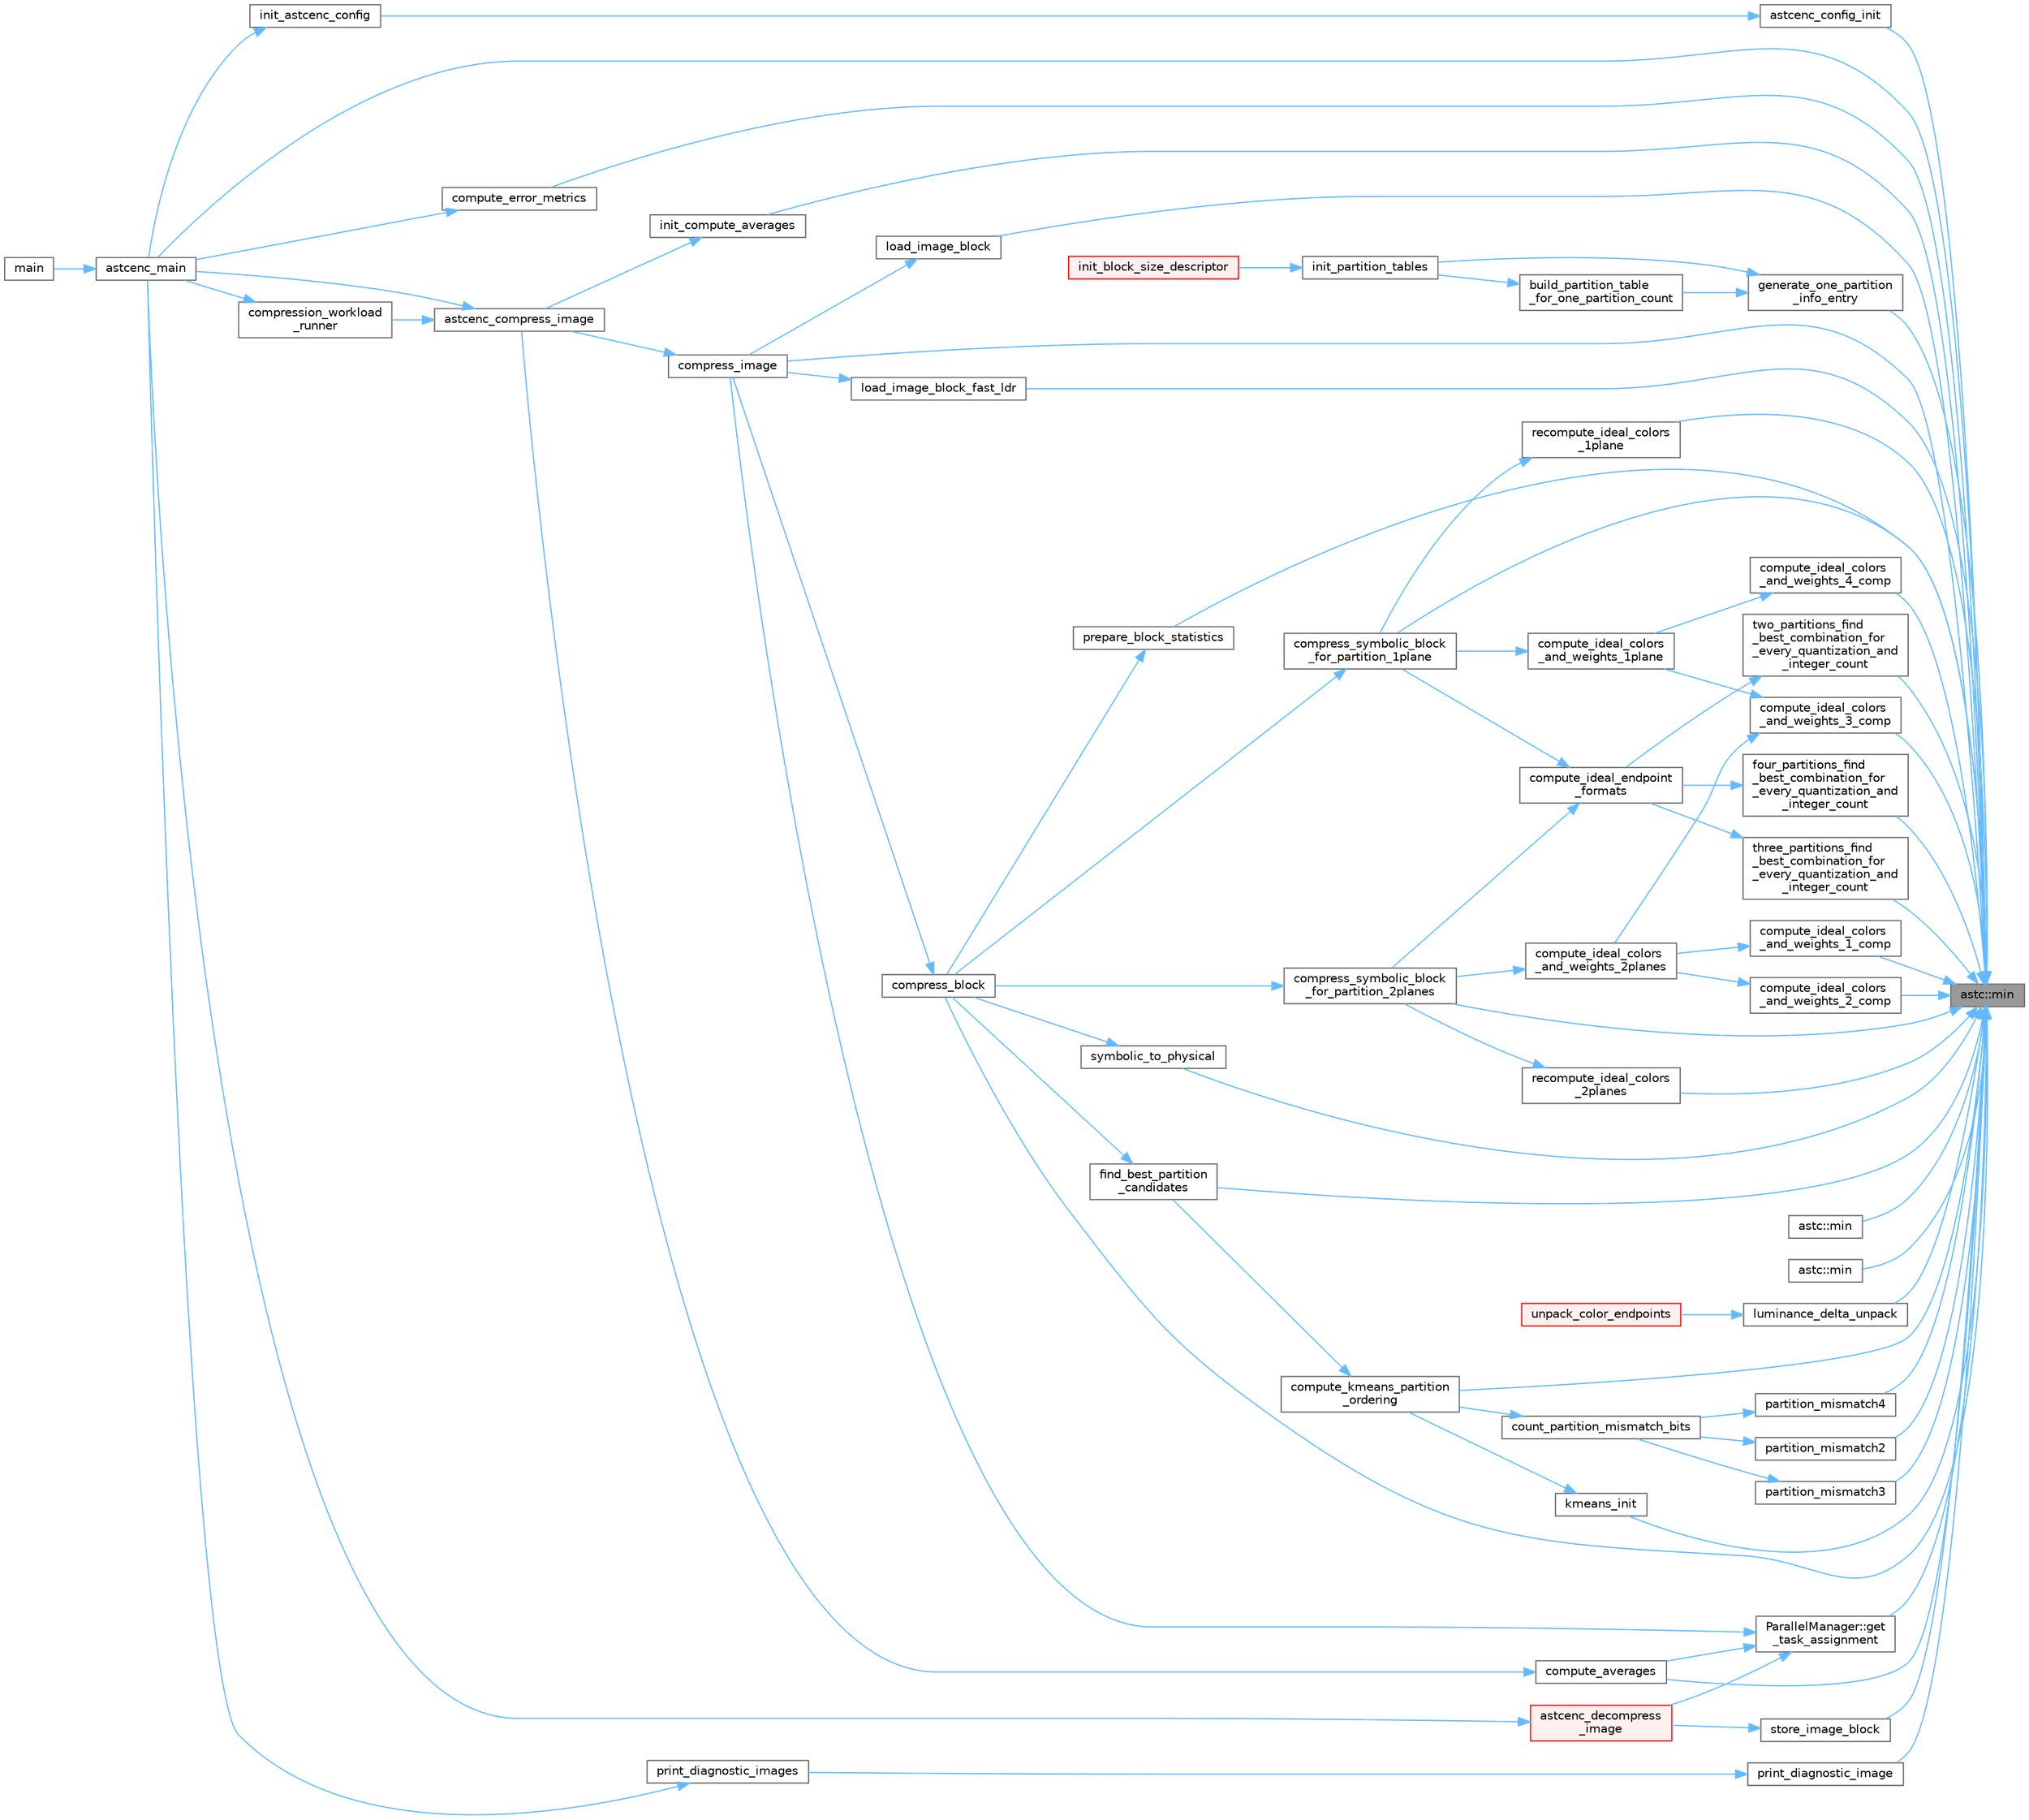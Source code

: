 digraph "astc::min"
{
 // LATEX_PDF_SIZE
  bgcolor="transparent";
  edge [fontname=Helvetica,fontsize=10,labelfontname=Helvetica,labelfontsize=10];
  node [fontname=Helvetica,fontsize=10,shape=box,height=0.2,width=0.4];
  rankdir="RL";
  Node1 [id="Node000001",label="astc::min",height=0.2,width=0.4,color="gray40", fillcolor="grey60", style="filled", fontcolor="black",tooltip="Return the minimum of two values."];
  Node1 -> Node2 [id="edge86_Node000001_Node000002",dir="back",color="steelblue1",style="solid",tooltip=" "];
  Node2 [id="Node000002",label="astcenc_config_init",height=0.2,width=0.4,color="grey40", fillcolor="white", style="filled",URL="$astcenc__entry_8cpp.html#a061172f7c266a9f5a3270e0b76a65433",tooltip=" "];
  Node2 -> Node3 [id="edge87_Node000002_Node000003",dir="back",color="steelblue1",style="solid",tooltip=" "];
  Node3 [id="Node000003",label="init_astcenc_config",height=0.2,width=0.4,color="grey40", fillcolor="white", style="filled",URL="$astcenccli__toplevel_8cpp.html#aaf7c065e8caf5efb3235ae521742312a",tooltip="Initialize the astcenc_config"];
  Node3 -> Node4 [id="edge88_Node000003_Node000004",dir="back",color="steelblue1",style="solid",tooltip=" "];
  Node4 [id="Node000004",label="astcenc_main",height=0.2,width=0.4,color="grey40", fillcolor="white", style="filled",URL="$astcenccli__toplevel_8cpp.html#a073d18880f24fd648661b01d2e20340e",tooltip="Application entry point."];
  Node4 -> Node5 [id="edge89_Node000004_Node000005",dir="back",color="steelblue1",style="solid",tooltip=" "];
  Node5 [id="Node000005",label="main",height=0.2,width=0.4,color="grey40", fillcolor="white", style="filled",URL="$astcenccli__entry_8cpp.html#a3c04138a5bfe5d72780bb7e82a18e627",tooltip=" "];
  Node1 -> Node4 [id="edge90_Node000001_Node000004",dir="back",color="steelblue1",style="solid",tooltip=" "];
  Node1 -> Node6 [id="edge91_Node000001_Node000006",dir="back",color="steelblue1",style="solid",tooltip=" "];
  Node6 [id="Node000006",label="compress_block",height=0.2,width=0.4,color="grey40", fillcolor="white", style="filled",URL="$astcenc__compress__symbolic_8cpp.html#a579b9a2ceeecda2fb3abe63b8311df1c",tooltip="Compress an image block into a physical block."];
  Node6 -> Node7 [id="edge92_Node000006_Node000007",dir="back",color="steelblue1",style="solid",tooltip=" "];
  Node7 [id="Node000007",label="compress_image",height=0.2,width=0.4,color="grey40", fillcolor="white", style="filled",URL="$astcenc__entry_8cpp.html#acbecfd32ce013d567cac16a877c20f42",tooltip="Compress an image, after any preflight has completed."];
  Node7 -> Node8 [id="edge93_Node000007_Node000008",dir="back",color="steelblue1",style="solid",tooltip=" "];
  Node8 [id="Node000008",label="astcenc_compress_image",height=0.2,width=0.4,color="grey40", fillcolor="white", style="filled",URL="$astcenc__entry_8cpp.html#ad762aa055eed75156c99309158a40e90",tooltip="Compress an image."];
  Node8 -> Node4 [id="edge94_Node000008_Node000004",dir="back",color="steelblue1",style="solid",tooltip=" "];
  Node8 -> Node9 [id="edge95_Node000008_Node000009",dir="back",color="steelblue1",style="solid",tooltip=" "];
  Node9 [id="Node000009",label="compression_workload\l_runner",height=0.2,width=0.4,color="grey40", fillcolor="white", style="filled",URL="$astcenccli__toplevel_8cpp.html#a57bafe66bbd689a53aad2d190fe7a3fa",tooltip="Runner callback function for a compression worker thread."];
  Node9 -> Node4 [id="edge96_Node000009_Node000004",dir="back",color="steelblue1",style="solid",tooltip=" "];
  Node1 -> Node7 [id="edge97_Node000001_Node000007",dir="back",color="steelblue1",style="solid",tooltip=" "];
  Node1 -> Node10 [id="edge98_Node000001_Node000010",dir="back",color="steelblue1",style="solid",tooltip=" "];
  Node10 [id="Node000010",label="compress_symbolic_block\l_for_partition_1plane",height=0.2,width=0.4,color="grey40", fillcolor="white", style="filled",URL="$astcenc__compress__symbolic_8cpp.html#af5f518a15600c71922e69267dea2db99",tooltip="Compress a block using a chosen partitioning and 1 plane of weights."];
  Node10 -> Node6 [id="edge99_Node000010_Node000006",dir="back",color="steelblue1",style="solid",tooltip=" "];
  Node1 -> Node11 [id="edge100_Node000001_Node000011",dir="back",color="steelblue1",style="solid",tooltip=" "];
  Node11 [id="Node000011",label="compress_symbolic_block\l_for_partition_2planes",height=0.2,width=0.4,color="grey40", fillcolor="white", style="filled",URL="$astcenc__compress__symbolic_8cpp.html#af11a976c8ea386db054bef472ce0667c",tooltip="Compress a block using a chosen partitioning and 2 planes of weights."];
  Node11 -> Node6 [id="edge101_Node000011_Node000006",dir="back",color="steelblue1",style="solid",tooltip=" "];
  Node1 -> Node12 [id="edge102_Node000001_Node000012",dir="back",color="steelblue1",style="solid",tooltip=" "];
  Node12 [id="Node000012",label="compute_averages",height=0.2,width=0.4,color="grey40", fillcolor="white", style="filled",URL="$astcenc__entry_8cpp.html#abb4b489d57171cfb1ebe0be7d24ef1d9",tooltip="Compute regional averages in an image."];
  Node12 -> Node8 [id="edge103_Node000012_Node000008",dir="back",color="steelblue1",style="solid",tooltip=" "];
  Node1 -> Node13 [id="edge104_Node000001_Node000013",dir="back",color="steelblue1",style="solid",tooltip=" "];
  Node13 [id="Node000013",label="compute_error_metrics",height=0.2,width=0.4,color="grey40", fillcolor="white", style="filled",URL="$astcenccli__error__metrics_8cpp.html#a478be461420681d7c83aa89569ea92c4",tooltip="Compute error metrics comparing two images."];
  Node13 -> Node4 [id="edge105_Node000013_Node000004",dir="back",color="steelblue1",style="solid",tooltip=" "];
  Node1 -> Node14 [id="edge106_Node000001_Node000014",dir="back",color="steelblue1",style="solid",tooltip=" "];
  Node14 [id="Node000014",label="compute_ideal_colors\l_and_weights_1_comp",height=0.2,width=0.4,color="grey40", fillcolor="white", style="filled",URL="$astcenc__ideal__endpoints__and__weights_8cpp.html#a3e9812129972c73914841ecc0f6a7e71",tooltip="Compute the ideal endpoints and weights for 1 color component."];
  Node14 -> Node15 [id="edge107_Node000014_Node000015",dir="back",color="steelblue1",style="solid",tooltip=" "];
  Node15 [id="Node000015",label="compute_ideal_colors\l_and_weights_2planes",height=0.2,width=0.4,color="grey40", fillcolor="white", style="filled",URL="$astcenc__ideal__endpoints__and__weights_8cpp.html#a52d3985007cfc83025661e0347bc00cc",tooltip="Compute ideal endpoint colors and weights for 2 planes of weights."];
  Node15 -> Node11 [id="edge108_Node000015_Node000011",dir="back",color="steelblue1",style="solid",tooltip=" "];
  Node1 -> Node16 [id="edge109_Node000001_Node000016",dir="back",color="steelblue1",style="solid",tooltip=" "];
  Node16 [id="Node000016",label="compute_ideal_colors\l_and_weights_2_comp",height=0.2,width=0.4,color="grey40", fillcolor="white", style="filled",URL="$astcenc__ideal__endpoints__and__weights_8cpp.html#ad96c399a873ddd142d4779b6aeb74b87",tooltip="Compute the ideal endpoints and weights for 2 color components."];
  Node16 -> Node15 [id="edge110_Node000016_Node000015",dir="back",color="steelblue1",style="solid",tooltip=" "];
  Node1 -> Node17 [id="edge111_Node000001_Node000017",dir="back",color="steelblue1",style="solid",tooltip=" "];
  Node17 [id="Node000017",label="compute_ideal_colors\l_and_weights_3_comp",height=0.2,width=0.4,color="grey40", fillcolor="white", style="filled",URL="$astcenc__ideal__endpoints__and__weights_8cpp.html#a7ec20ff2556f6357cc0754c13e841262",tooltip="Compute the ideal endpoints and weights for 3 color components."];
  Node17 -> Node18 [id="edge112_Node000017_Node000018",dir="back",color="steelblue1",style="solid",tooltip=" "];
  Node18 [id="Node000018",label="compute_ideal_colors\l_and_weights_1plane",height=0.2,width=0.4,color="grey40", fillcolor="white", style="filled",URL="$astcenc__ideal__endpoints__and__weights_8cpp.html#afa8cab65d4b6f0cbece52eec38aed523",tooltip="Compute ideal endpoint colors and weights for 1 plane of weights."];
  Node18 -> Node10 [id="edge113_Node000018_Node000010",dir="back",color="steelblue1",style="solid",tooltip=" "];
  Node17 -> Node15 [id="edge114_Node000017_Node000015",dir="back",color="steelblue1",style="solid",tooltip=" "];
  Node1 -> Node19 [id="edge115_Node000001_Node000019",dir="back",color="steelblue1",style="solid",tooltip=" "];
  Node19 [id="Node000019",label="compute_ideal_colors\l_and_weights_4_comp",height=0.2,width=0.4,color="grey40", fillcolor="white", style="filled",URL="$astcenc__ideal__endpoints__and__weights_8cpp.html#a08aebec57ada3441207dce6a7a02797e",tooltip="Compute the ideal endpoints and weights for 4 color components."];
  Node19 -> Node18 [id="edge116_Node000019_Node000018",dir="back",color="steelblue1",style="solid",tooltip=" "];
  Node1 -> Node20 [id="edge117_Node000001_Node000020",dir="back",color="steelblue1",style="solid",tooltip=" "];
  Node20 [id="Node000020",label="compute_kmeans_partition\l_ordering",height=0.2,width=0.4,color="grey40", fillcolor="white", style="filled",URL="$astcenc__find__best__partitioning_8cpp.html#a89e88da4b6a389046d10b859ba68a118",tooltip="Use k-means clustering to compute a partition ordering for a block.."];
  Node20 -> Node21 [id="edge118_Node000020_Node000021",dir="back",color="steelblue1",style="solid",tooltip=" "];
  Node21 [id="Node000021",label="find_best_partition\l_candidates",height=0.2,width=0.4,color="grey40", fillcolor="white", style="filled",URL="$astcenc__find__best__partitioning_8cpp.html#a7577b3047a3f9f0fe44fd579f5450630",tooltip="Find the best set of partitions to trial for a given block."];
  Node21 -> Node6 [id="edge119_Node000021_Node000006",dir="back",color="steelblue1",style="solid",tooltip=" "];
  Node1 -> Node21 [id="edge120_Node000001_Node000021",dir="back",color="steelblue1",style="solid",tooltip=" "];
  Node1 -> Node22 [id="edge121_Node000001_Node000022",dir="back",color="steelblue1",style="solid",tooltip=" "];
  Node22 [id="Node000022",label="four_partitions_find\l_best_combination_for\l_every_quantization_and\l_integer_count",height=0.2,width=0.4,color="grey40", fillcolor="white", style="filled",URL="$astcenc__pick__best__endpoint__format_8cpp.html#a806d3ce88e28226224c6b929b69f2fda",tooltip="For 4 partitions compute the best format combinations for every pair of quant mode and integer count."];
  Node22 -> Node23 [id="edge122_Node000022_Node000023",dir="back",color="steelblue1",style="solid",tooltip=" "];
  Node23 [id="Node000023",label="compute_ideal_endpoint\l_formats",height=0.2,width=0.4,color="grey40", fillcolor="white", style="filled",URL="$astcenc__pick__best__endpoint__format_8cpp.html#a81c7b68e8c7b82a5ff718f21bd4f3c35",tooltip="Identify, for each mode, which set of color endpoint produces the best result."];
  Node23 -> Node10 [id="edge123_Node000023_Node000010",dir="back",color="steelblue1",style="solid",tooltip=" "];
  Node23 -> Node11 [id="edge124_Node000023_Node000011",dir="back",color="steelblue1",style="solid",tooltip=" "];
  Node1 -> Node24 [id="edge125_Node000001_Node000024",dir="back",color="steelblue1",style="solid",tooltip=" "];
  Node24 [id="Node000024",label="generate_one_partition\l_info_entry",height=0.2,width=0.4,color="grey40", fillcolor="white", style="filled",URL="$astcenc__partition__tables_8cpp.html#a11a5380f66eb5461273c7d4f5c71e6d0",tooltip="Generate a single partition info structure."];
  Node24 -> Node25 [id="edge126_Node000024_Node000025",dir="back",color="steelblue1",style="solid",tooltip=" "];
  Node25 [id="Node000025",label="build_partition_table\l_for_one_partition_count",height=0.2,width=0.4,color="grey40", fillcolor="white", style="filled",URL="$astcenc__partition__tables_8cpp.html#a83b39a9f5b84470876611393553d38b5",tooltip=" "];
  Node25 -> Node26 [id="edge127_Node000025_Node000026",dir="back",color="steelblue1",style="solid",tooltip=" "];
  Node26 [id="Node000026",label="init_partition_tables",height=0.2,width=0.4,color="grey40", fillcolor="white", style="filled",URL="$astcenc__partition__tables_8cpp.html#a9460ca3acf0175a93580b78d5d99a36a",tooltip="Populate the partition tables for the target block size."];
  Node26 -> Node27 [id="edge128_Node000026_Node000027",dir="back",color="steelblue1",style="solid",tooltip=" "];
  Node27 [id="Node000027",label="init_block_size_descriptor",height=0.2,width=0.4,color="red", fillcolor="#FFF0F0", style="filled",URL="$astcenc__block__sizes_8cpp.html#a5c46863585cc583c3deb49323dfb73d8",tooltip="Populate the block size descriptor for the target block size."];
  Node24 -> Node26 [id="edge129_Node000024_Node000026",dir="back",color="steelblue1",style="solid",tooltip=" "];
  Node1 -> Node29 [id="edge130_Node000001_Node000029",dir="back",color="steelblue1",style="solid",tooltip=" "];
  Node29 [id="Node000029",label="ParallelManager::get\l_task_assignment",height=0.2,width=0.4,color="grey40", fillcolor="white", style="filled",URL="$class_parallel_manager.html#ae0bb955f3fa52427590633355f0da01c",tooltip="Request a task assignment."];
  Node29 -> Node30 [id="edge131_Node000029_Node000030",dir="back",color="steelblue1",style="solid",tooltip=" "];
  Node30 [id="Node000030",label="astcenc_decompress\l_image",height=0.2,width=0.4,color="red", fillcolor="#FFF0F0", style="filled",URL="$astcenc__entry_8cpp.html#a062987fc41b9df7d34d8eb668f29eb21",tooltip="Decompress an image."];
  Node30 -> Node4 [id="edge132_Node000030_Node000004",dir="back",color="steelblue1",style="solid",tooltip=" "];
  Node29 -> Node7 [id="edge133_Node000029_Node000007",dir="back",color="steelblue1",style="solid",tooltip=" "];
  Node29 -> Node12 [id="edge134_Node000029_Node000012",dir="back",color="steelblue1",style="solid",tooltip=" "];
  Node1 -> Node32 [id="edge135_Node000001_Node000032",dir="back",color="steelblue1",style="solid",tooltip=" "];
  Node32 [id="Node000032",label="init_compute_averages",height=0.2,width=0.4,color="grey40", fillcolor="white", style="filled",URL="$astcenc__compute__variance_8cpp.html#a3f9cb247b3a6133147c430dfd81b3d96",tooltip="Setup computation of regional averages in an image."];
  Node32 -> Node8 [id="edge136_Node000032_Node000008",dir="back",color="steelblue1",style="solid",tooltip=" "];
  Node1 -> Node33 [id="edge137_Node000001_Node000033",dir="back",color="steelblue1",style="solid",tooltip=" "];
  Node33 [id="Node000033",label="kmeans_init",height=0.2,width=0.4,color="grey40", fillcolor="white", style="filled",URL="$astcenc__find__best__partitioning_8cpp.html#acfcac2ef43cb03621ea25d3f6673c19e",tooltip="Functions for finding best partition for a block."];
  Node33 -> Node20 [id="edge138_Node000033_Node000020",dir="back",color="steelblue1",style="solid",tooltip=" "];
  Node1 -> Node34 [id="edge139_Node000001_Node000034",dir="back",color="steelblue1",style="solid",tooltip=" "];
  Node34 [id="Node000034",label="load_image_block",height=0.2,width=0.4,color="grey40", fillcolor="white", style="filled",URL="$astcenc__image_8cpp.html#ac38601dc2481e26c57906255523f7262",tooltip="Load a single image block from the input image."];
  Node34 -> Node7 [id="edge140_Node000034_Node000007",dir="back",color="steelblue1",style="solid",tooltip=" "];
  Node1 -> Node35 [id="edge141_Node000001_Node000035",dir="back",color="steelblue1",style="solid",tooltip=" "];
  Node35 [id="Node000035",label="load_image_block_fast_ldr",height=0.2,width=0.4,color="grey40", fillcolor="white", style="filled",URL="$astcenc__image_8cpp.html#a04e3f01eb10a8a494e1d07b39c496bde",tooltip="Load a single image block from the input image."];
  Node35 -> Node7 [id="edge142_Node000035_Node000007",dir="back",color="steelblue1",style="solid",tooltip=" "];
  Node1 -> Node36 [id="edge143_Node000001_Node000036",dir="back",color="steelblue1",style="solid",tooltip=" "];
  Node36 [id="Node000036",label="luminance_delta_unpack",height=0.2,width=0.4,color="grey40", fillcolor="white", style="filled",URL="$astcenc__color__unquantize_8cpp.html#aef3d7e05db47fe6589797a1abde0ece1",tooltip="Unpack an LDR L color that uses delta encoding."];
  Node36 -> Node37 [id="edge144_Node000036_Node000037",dir="back",color="steelblue1",style="solid",tooltip=" "];
  Node37 [id="Node000037",label="unpack_color_endpoints",height=0.2,width=0.4,color="red", fillcolor="#FFF0F0", style="filled",URL="$astcenc__color__unquantize_8cpp.html#ab9b659180fb522b05391892336dbc095",tooltip="Unpack a single pair of encoded endpoints."];
  Node1 -> Node47 [id="edge145_Node000001_Node000047",dir="back",color="steelblue1",style="solid",tooltip=" "];
  Node47 [id="Node000047",label="astc::min",height=0.2,width=0.4,color="grey40", fillcolor="white", style="filled",URL="$namespaceastc.html#ae6a0e03e6d3d62f82091604290a5a2fe",tooltip="Return the minimum of three values."];
  Node1 -> Node48 [id="edge146_Node000001_Node000048",dir="back",color="steelblue1",style="solid",tooltip=" "];
  Node48 [id="Node000048",label="astc::min",height=0.2,width=0.4,color="grey40", fillcolor="white", style="filled",URL="$namespaceastc.html#affe4def63b7037742cee70bb11201fbd",tooltip="Return the minimum of four values."];
  Node1 -> Node49 [id="edge147_Node000001_Node000049",dir="back",color="steelblue1",style="solid",tooltip=" "];
  Node49 [id="Node000049",label="partition_mismatch2",height=0.2,width=0.4,color="grey40", fillcolor="white", style="filled",URL="$astcenc__find__best__partitioning_8cpp.html#a6c9cd07ba65d36a11ebdd0363f3a3550",tooltip="Compute bit-mismatch for partitioning in 2-partition mode."];
  Node49 -> Node50 [id="edge148_Node000049_Node000050",dir="back",color="steelblue1",style="solid",tooltip=" "];
  Node50 [id="Node000050",label="count_partition_mismatch_bits",height=0.2,width=0.4,color="grey40", fillcolor="white", style="filled",URL="$astcenc__find__best__partitioning_8cpp.html#a4567304c86889e62a6cf2b5a391d6260",tooltip="Count the partition table mismatches vs the data clustering."];
  Node50 -> Node20 [id="edge149_Node000050_Node000020",dir="back",color="steelblue1",style="solid",tooltip=" "];
  Node1 -> Node51 [id="edge150_Node000001_Node000051",dir="back",color="steelblue1",style="solid",tooltip=" "];
  Node51 [id="Node000051",label="partition_mismatch3",height=0.2,width=0.4,color="grey40", fillcolor="white", style="filled",URL="$astcenc__find__best__partitioning_8cpp.html#a9acad2d527657aaa0da1c424db437e37",tooltip="Compute bit-mismatch for partitioning in 3-partition mode."];
  Node51 -> Node50 [id="edge151_Node000051_Node000050",dir="back",color="steelblue1",style="solid",tooltip=" "];
  Node1 -> Node52 [id="edge152_Node000001_Node000052",dir="back",color="steelblue1",style="solid",tooltip=" "];
  Node52 [id="Node000052",label="partition_mismatch4",height=0.2,width=0.4,color="grey40", fillcolor="white", style="filled",URL="$astcenc__find__best__partitioning_8cpp.html#a3febec3fce459c429e5c4445c852d3bb",tooltip="Compute bit-mismatch for partitioning in 4-partition mode."];
  Node52 -> Node50 [id="edge153_Node000052_Node000050",dir="back",color="steelblue1",style="solid",tooltip=" "];
  Node1 -> Node53 [id="edge154_Node000001_Node000053",dir="back",color="steelblue1",style="solid",tooltip=" "];
  Node53 [id="Node000053",label="prepare_block_statistics",height=0.2,width=0.4,color="grey40", fillcolor="white", style="filled",URL="$astcenc__compress__symbolic_8cpp.html#a6ac5bc5977155d0c8433492cd1985ce6",tooltip="Determine the lowest cross-channel correlation factor."];
  Node53 -> Node6 [id="edge155_Node000053_Node000006",dir="back",color="steelblue1",style="solid",tooltip=" "];
  Node1 -> Node39 [id="edge156_Node000001_Node000039",dir="back",color="steelblue1",style="solid",tooltip=" "];
  Node39 [id="Node000039",label="print_diagnostic_image",height=0.2,width=0.4,color="grey40", fillcolor="white", style="filled",URL="$astcenccli__toplevel_8cpp.html#ac1760850c83dafab500f7cf8ab789246",tooltip="Populate a single diagnostic image showing aspects of the encoding."];
  Node39 -> Node40 [id="edge157_Node000039_Node000040",dir="back",color="steelblue1",style="solid",tooltip=" "];
  Node40 [id="Node000040",label="print_diagnostic_images",height=0.2,width=0.4,color="grey40", fillcolor="white", style="filled",URL="$astcenccli__toplevel_8cpp.html#a65c87ee1ff0ed0736cffa06692853479",tooltip="Print a set of diagnostic images showing aspects of the encoding."];
  Node40 -> Node4 [id="edge158_Node000040_Node000004",dir="back",color="steelblue1",style="solid",tooltip=" "];
  Node1 -> Node54 [id="edge159_Node000001_Node000054",dir="back",color="steelblue1",style="solid",tooltip=" "];
  Node54 [id="Node000054",label="recompute_ideal_colors\l_1plane",height=0.2,width=0.4,color="grey40", fillcolor="white", style="filled",URL="$astcenc__ideal__endpoints__and__weights_8cpp.html#a02bcad94240678ee727ccf2f0fbfb5d3",tooltip="For a given 1 plane weight set recompute the endpoint colors."];
  Node54 -> Node10 [id="edge160_Node000054_Node000010",dir="back",color="steelblue1",style="solid",tooltip=" "];
  Node1 -> Node55 [id="edge161_Node000001_Node000055",dir="back",color="steelblue1",style="solid",tooltip=" "];
  Node55 [id="Node000055",label="recompute_ideal_colors\l_2planes",height=0.2,width=0.4,color="grey40", fillcolor="white", style="filled",URL="$astcenc__ideal__endpoints__and__weights_8cpp.html#afb3c455470bef24f48d7815bb78bb569",tooltip="For a given 2 plane weight set recompute the endpoint colors."];
  Node55 -> Node11 [id="edge162_Node000055_Node000011",dir="back",color="steelblue1",style="solid",tooltip=" "];
  Node1 -> Node56 [id="edge163_Node000001_Node000056",dir="back",color="steelblue1",style="solid",tooltip=" "];
  Node56 [id="Node000056",label="store_image_block",height=0.2,width=0.4,color="grey40", fillcolor="white", style="filled",URL="$astcenc__image_8cpp.html#a987bc85f97f6168e6c99aa60879622f5",tooltip="Store a single image block to the output image."];
  Node56 -> Node30 [id="edge164_Node000056_Node000030",dir="back",color="steelblue1",style="solid",tooltip=" "];
  Node1 -> Node57 [id="edge165_Node000001_Node000057",dir="back",color="steelblue1",style="solid",tooltip=" "];
  Node57 [id="Node000057",label="symbolic_to_physical",height=0.2,width=0.4,color="grey40", fillcolor="white", style="filled",URL="$astcenc__symbolic__physical_8cpp.html#af7b1f1696c0ee5cbfd6f2546fa400011",tooltip="Convert a symbolic representation into a binary physical encoding."];
  Node57 -> Node6 [id="edge166_Node000057_Node000006",dir="back",color="steelblue1",style="solid",tooltip=" "];
  Node1 -> Node58 [id="edge167_Node000001_Node000058",dir="back",color="steelblue1",style="solid",tooltip=" "];
  Node58 [id="Node000058",label="three_partitions_find\l_best_combination_for\l_every_quantization_and\l_integer_count",height=0.2,width=0.4,color="grey40", fillcolor="white", style="filled",URL="$astcenc__pick__best__endpoint__format_8cpp.html#ab08ff5ed53a05a876dc8e90c05aeef72",tooltip="For 3 partitions compute the best format combinations for every pair of quant mode and integer count."];
  Node58 -> Node23 [id="edge168_Node000058_Node000023",dir="back",color="steelblue1",style="solid",tooltip=" "];
  Node1 -> Node59 [id="edge169_Node000001_Node000059",dir="back",color="steelblue1",style="solid",tooltip=" "];
  Node59 [id="Node000059",label="two_partitions_find\l_best_combination_for\l_every_quantization_and\l_integer_count",height=0.2,width=0.4,color="grey40", fillcolor="white", style="filled",URL="$astcenc__pick__best__endpoint__format_8cpp.html#ac317754d4bbd795d6f29b331883e8eb3",tooltip="For 2 partitions compute the best format combinations for every pair of quant mode and integer count."];
  Node59 -> Node23 [id="edge170_Node000059_Node000023",dir="back",color="steelblue1",style="solid",tooltip=" "];
}

